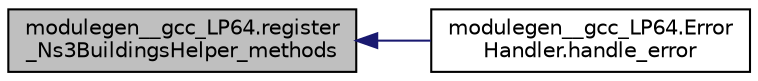 digraph "modulegen__gcc_LP64.register_Ns3BuildingsHelper_methods"
{
  edge [fontname="Helvetica",fontsize="10",labelfontname="Helvetica",labelfontsize="10"];
  node [fontname="Helvetica",fontsize="10",shape=record];
  rankdir="LR";
  Node1 [label="modulegen__gcc_LP64.register\l_Ns3BuildingsHelper_methods",height=0.2,width=0.4,color="black", fillcolor="grey75", style="filled", fontcolor="black"];
  Node1 -> Node2 [dir="back",color="midnightblue",fontsize="10",style="solid"];
  Node2 [label="modulegen__gcc_LP64.Error\lHandler.handle_error",height=0.2,width=0.4,color="black", fillcolor="white", style="filled",URL="$df/d38/classmodulegen____gcc__LP64_1_1ErrorHandler.html#ae861af2ccf0c7d1732eb52c22d89f8fd"];
}
